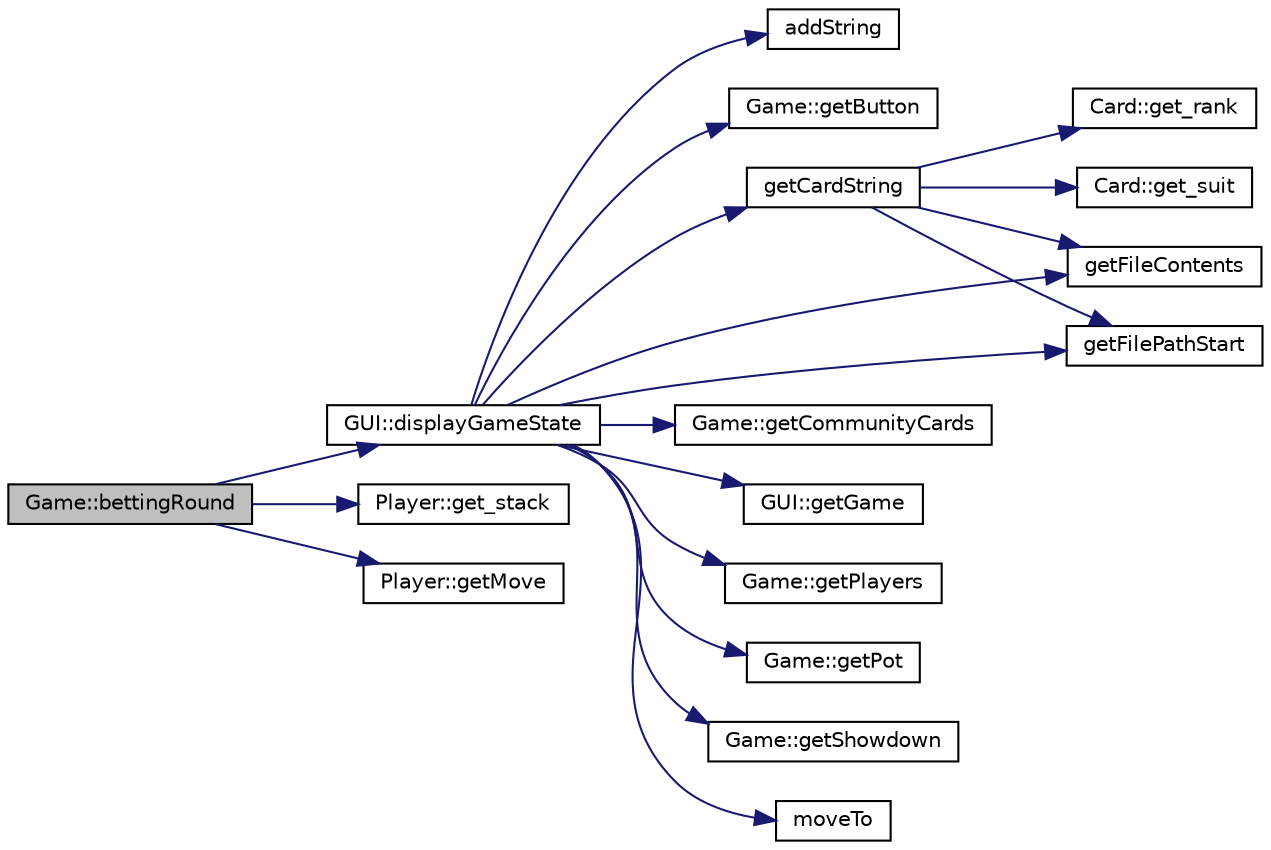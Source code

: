 digraph "Game::bettingRound"
{
 // INTERACTIVE_SVG=YES
 // LATEX_PDF_SIZE
  edge [fontname="Helvetica",fontsize="10",labelfontname="Helvetica",labelfontsize="10"];
  node [fontname="Helvetica",fontsize="10",shape=record];
  rankdir="LR";
  Node1 [label="Game::bettingRound",height=0.2,width=0.4,color="black", fillcolor="grey75", style="filled", fontcolor="black",tooltip="Conducts a betting round."];
  Node1 -> Node2 [color="midnightblue",fontsize="10",style="solid",fontname="Helvetica"];
  Node2 [label="GUI::displayGameState",height=0.2,width=0.4,color="black", fillcolor="white", style="filled",URL="$class_g_u_i.html#a8f55dae107a6648458f6eb16608c66d2",tooltip="Displays the current state of the game."];
  Node2 -> Node3 [color="midnightblue",fontsize="10",style="solid",fontname="Helvetica"];
  Node3 [label="addString",height=0.2,width=0.4,color="black", fillcolor="white", style="filled",URL="$_g_u_i_8cpp.html#ae6720e4bc4b25d366b73e9fc9b8afd4b",tooltip=" "];
  Node2 -> Node4 [color="midnightblue",fontsize="10",style="solid",fontname="Helvetica"];
  Node4 [label="Game::getButton",height=0.2,width=0.4,color="black", fillcolor="white", style="filled",URL="$class_game.html#a4760c827f1396dfba471b22a79a4f7ee",tooltip="Gets the current position of the dealer button."];
  Node2 -> Node5 [color="midnightblue",fontsize="10",style="solid",fontname="Helvetica"];
  Node5 [label="getCardString",height=0.2,width=0.4,color="black", fillcolor="white", style="filled",URL="$_g_u_i_8cpp.html#a36b6f63142ee7d9e884ef846d5dd1a05",tooltip=" "];
  Node5 -> Node6 [color="midnightblue",fontsize="10",style="solid",fontname="Helvetica"];
  Node6 [label="Card::get_rank",height=0.2,width=0.4,color="black", fillcolor="white", style="filled",URL="$class_card.html#a684299c7ec09b07b09ff1072c7b908e3",tooltip="Gets the rank of the card."];
  Node5 -> Node7 [color="midnightblue",fontsize="10",style="solid",fontname="Helvetica"];
  Node7 [label="Card::get_suit",height=0.2,width=0.4,color="black", fillcolor="white", style="filled",URL="$class_card.html#a9df0b3ca31842ad2c8669cae24e543bf",tooltip="Gets the suit of the card."];
  Node5 -> Node8 [color="midnightblue",fontsize="10",style="solid",fontname="Helvetica"];
  Node8 [label="getFileContents",height=0.2,width=0.4,color="black", fillcolor="white", style="filled",URL="$_g_u_i_8cpp.html#a734f170642ae5d075a5f9f98fab8cfdf",tooltip=" "];
  Node5 -> Node9 [color="midnightblue",fontsize="10",style="solid",fontname="Helvetica"];
  Node9 [label="getFilePathStart",height=0.2,width=0.4,color="black", fillcolor="white", style="filled",URL="$_g_u_i_8cpp.html#a674e968d1ecb5cf741d6625f58378c95",tooltip=" "];
  Node2 -> Node10 [color="midnightblue",fontsize="10",style="solid",fontname="Helvetica"];
  Node10 [label="Game::getCommunityCards",height=0.2,width=0.4,color="black", fillcolor="white", style="filled",URL="$class_game.html#ae8d1705be89f97f5ef13ba1a460502f2",tooltip="Gets the community cards on the table."];
  Node2 -> Node8 [color="midnightblue",fontsize="10",style="solid",fontname="Helvetica"];
  Node2 -> Node9 [color="midnightblue",fontsize="10",style="solid",fontname="Helvetica"];
  Node2 -> Node11 [color="midnightblue",fontsize="10",style="solid",fontname="Helvetica"];
  Node11 [label="GUI::getGame",height=0.2,width=0.4,color="black", fillcolor="white", style="filled",URL="$class_g_u_i.html#a8a11612f177718da765ea52bc74d62de",tooltip="Gets the game object for the GUI."];
  Node2 -> Node12 [color="midnightblue",fontsize="10",style="solid",fontname="Helvetica"];
  Node12 [label="Game::getPlayers",height=0.2,width=0.4,color="black", fillcolor="white", style="filled",URL="$class_game.html#a57e5aef2f67e77929842fab7a78404ea",tooltip="Gets the players in the game."];
  Node2 -> Node13 [color="midnightblue",fontsize="10",style="solid",fontname="Helvetica"];
  Node13 [label="Game::getPot",height=0.2,width=0.4,color="black", fillcolor="white", style="filled",URL="$class_game.html#a20b263146b74bb0c81341cfd26c44de6",tooltip="Gets the current pot size."];
  Node2 -> Node14 [color="midnightblue",fontsize="10",style="solid",fontname="Helvetica"];
  Node14 [label="Game::getShowdown",height=0.2,width=0.4,color="black", fillcolor="white", style="filled",URL="$class_game.html#ae10d3e9f219b74699aa150537440c041",tooltip="Checks if the game is at showdown."];
  Node2 -> Node15 [color="midnightblue",fontsize="10",style="solid",fontname="Helvetica"];
  Node15 [label="moveTo",height=0.2,width=0.4,color="black", fillcolor="white", style="filled",URL="$_g_u_i_8cpp.html#a0fcdefbd8531ccd32fad2d8d6caa7a76",tooltip=" "];
  Node1 -> Node16 [color="midnightblue",fontsize="10",style="solid",fontname="Helvetica"];
  Node16 [label="Player::get_stack",height=0.2,width=0.4,color="black", fillcolor="white", style="filled",URL="$class_player.html#aca2f65a65461c322a0563ae0482be213",tooltip="Gets the current stack of the player."];
  Node1 -> Node17 [color="midnightblue",fontsize="10",style="solid",fontname="Helvetica"];
  Node17 [label="Player::getMove",height=0.2,width=0.4,color="black", fillcolor="white", style="filled",URL="$class_player.html#a7df36236f01194eda0b891187ddc7fe5",tooltip="Gets the player's move during their turn."];
}
